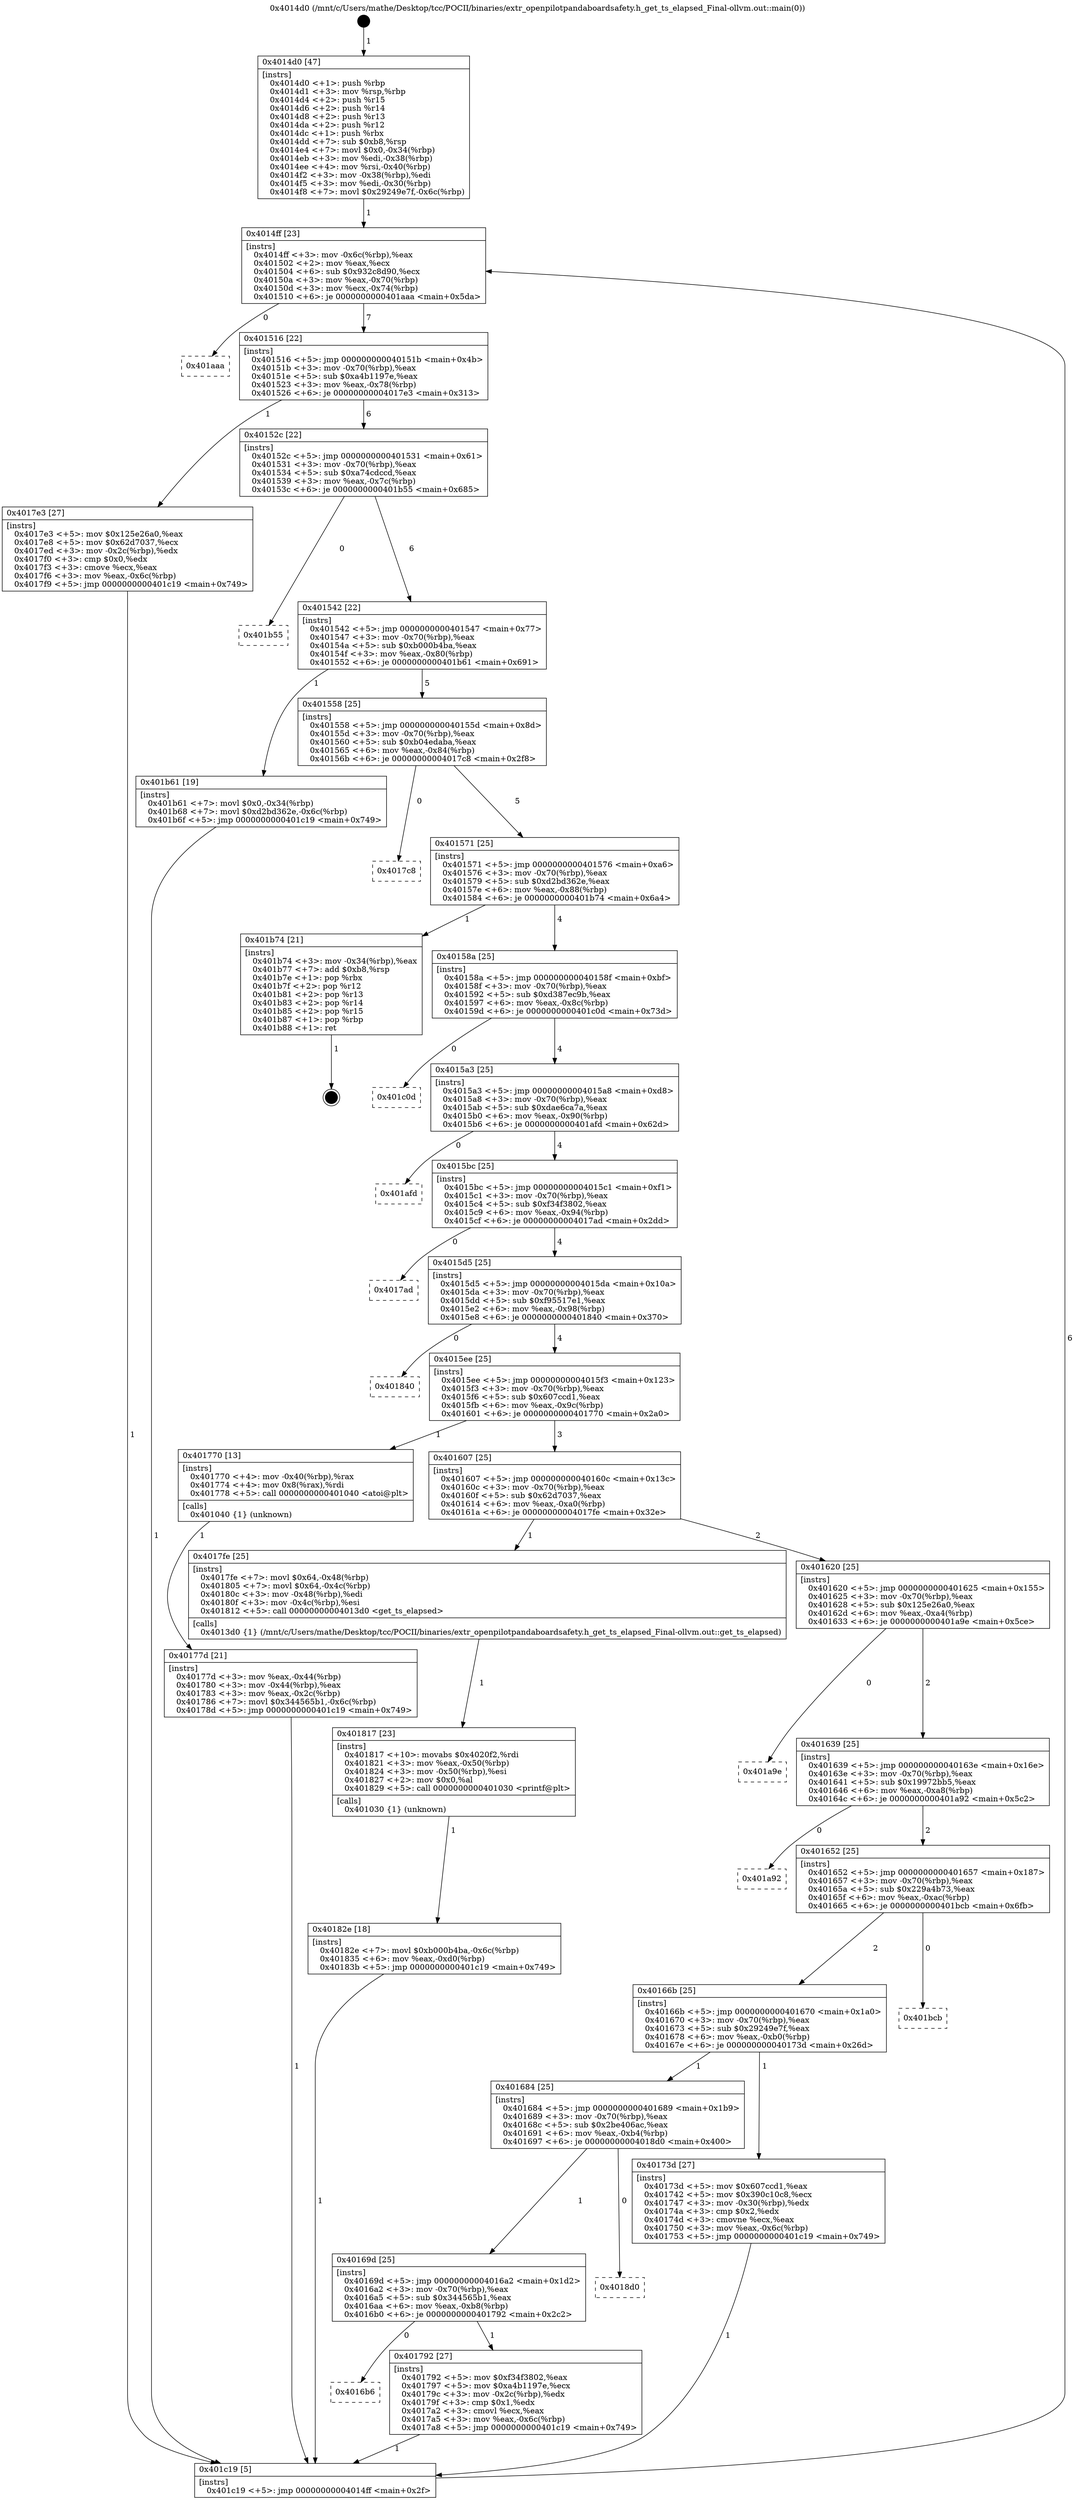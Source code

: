 digraph "0x4014d0" {
  label = "0x4014d0 (/mnt/c/Users/mathe/Desktop/tcc/POCII/binaries/extr_openpilotpandaboardsafety.h_get_ts_elapsed_Final-ollvm.out::main(0))"
  labelloc = "t"
  node[shape=record]

  Entry [label="",width=0.3,height=0.3,shape=circle,fillcolor=black,style=filled]
  "0x4014ff" [label="{
     0x4014ff [23]\l
     | [instrs]\l
     &nbsp;&nbsp;0x4014ff \<+3\>: mov -0x6c(%rbp),%eax\l
     &nbsp;&nbsp;0x401502 \<+2\>: mov %eax,%ecx\l
     &nbsp;&nbsp;0x401504 \<+6\>: sub $0x932c8d90,%ecx\l
     &nbsp;&nbsp;0x40150a \<+3\>: mov %eax,-0x70(%rbp)\l
     &nbsp;&nbsp;0x40150d \<+3\>: mov %ecx,-0x74(%rbp)\l
     &nbsp;&nbsp;0x401510 \<+6\>: je 0000000000401aaa \<main+0x5da\>\l
  }"]
  "0x401aaa" [label="{
     0x401aaa\l
  }", style=dashed]
  "0x401516" [label="{
     0x401516 [22]\l
     | [instrs]\l
     &nbsp;&nbsp;0x401516 \<+5\>: jmp 000000000040151b \<main+0x4b\>\l
     &nbsp;&nbsp;0x40151b \<+3\>: mov -0x70(%rbp),%eax\l
     &nbsp;&nbsp;0x40151e \<+5\>: sub $0xa4b1197e,%eax\l
     &nbsp;&nbsp;0x401523 \<+3\>: mov %eax,-0x78(%rbp)\l
     &nbsp;&nbsp;0x401526 \<+6\>: je 00000000004017e3 \<main+0x313\>\l
  }"]
  Exit [label="",width=0.3,height=0.3,shape=circle,fillcolor=black,style=filled,peripheries=2]
  "0x4017e3" [label="{
     0x4017e3 [27]\l
     | [instrs]\l
     &nbsp;&nbsp;0x4017e3 \<+5\>: mov $0x125e26a0,%eax\l
     &nbsp;&nbsp;0x4017e8 \<+5\>: mov $0x62d7037,%ecx\l
     &nbsp;&nbsp;0x4017ed \<+3\>: mov -0x2c(%rbp),%edx\l
     &nbsp;&nbsp;0x4017f0 \<+3\>: cmp $0x0,%edx\l
     &nbsp;&nbsp;0x4017f3 \<+3\>: cmove %ecx,%eax\l
     &nbsp;&nbsp;0x4017f6 \<+3\>: mov %eax,-0x6c(%rbp)\l
     &nbsp;&nbsp;0x4017f9 \<+5\>: jmp 0000000000401c19 \<main+0x749\>\l
  }"]
  "0x40152c" [label="{
     0x40152c [22]\l
     | [instrs]\l
     &nbsp;&nbsp;0x40152c \<+5\>: jmp 0000000000401531 \<main+0x61\>\l
     &nbsp;&nbsp;0x401531 \<+3\>: mov -0x70(%rbp),%eax\l
     &nbsp;&nbsp;0x401534 \<+5\>: sub $0xa74cdccd,%eax\l
     &nbsp;&nbsp;0x401539 \<+3\>: mov %eax,-0x7c(%rbp)\l
     &nbsp;&nbsp;0x40153c \<+6\>: je 0000000000401b55 \<main+0x685\>\l
  }"]
  "0x40182e" [label="{
     0x40182e [18]\l
     | [instrs]\l
     &nbsp;&nbsp;0x40182e \<+7\>: movl $0xb000b4ba,-0x6c(%rbp)\l
     &nbsp;&nbsp;0x401835 \<+6\>: mov %eax,-0xd0(%rbp)\l
     &nbsp;&nbsp;0x40183b \<+5\>: jmp 0000000000401c19 \<main+0x749\>\l
  }"]
  "0x401b55" [label="{
     0x401b55\l
  }", style=dashed]
  "0x401542" [label="{
     0x401542 [22]\l
     | [instrs]\l
     &nbsp;&nbsp;0x401542 \<+5\>: jmp 0000000000401547 \<main+0x77\>\l
     &nbsp;&nbsp;0x401547 \<+3\>: mov -0x70(%rbp),%eax\l
     &nbsp;&nbsp;0x40154a \<+5\>: sub $0xb000b4ba,%eax\l
     &nbsp;&nbsp;0x40154f \<+3\>: mov %eax,-0x80(%rbp)\l
     &nbsp;&nbsp;0x401552 \<+6\>: je 0000000000401b61 \<main+0x691\>\l
  }"]
  "0x401817" [label="{
     0x401817 [23]\l
     | [instrs]\l
     &nbsp;&nbsp;0x401817 \<+10\>: movabs $0x4020f2,%rdi\l
     &nbsp;&nbsp;0x401821 \<+3\>: mov %eax,-0x50(%rbp)\l
     &nbsp;&nbsp;0x401824 \<+3\>: mov -0x50(%rbp),%esi\l
     &nbsp;&nbsp;0x401827 \<+2\>: mov $0x0,%al\l
     &nbsp;&nbsp;0x401829 \<+5\>: call 0000000000401030 \<printf@plt\>\l
     | [calls]\l
     &nbsp;&nbsp;0x401030 \{1\} (unknown)\l
  }"]
  "0x401b61" [label="{
     0x401b61 [19]\l
     | [instrs]\l
     &nbsp;&nbsp;0x401b61 \<+7\>: movl $0x0,-0x34(%rbp)\l
     &nbsp;&nbsp;0x401b68 \<+7\>: movl $0xd2bd362e,-0x6c(%rbp)\l
     &nbsp;&nbsp;0x401b6f \<+5\>: jmp 0000000000401c19 \<main+0x749\>\l
  }"]
  "0x401558" [label="{
     0x401558 [25]\l
     | [instrs]\l
     &nbsp;&nbsp;0x401558 \<+5\>: jmp 000000000040155d \<main+0x8d\>\l
     &nbsp;&nbsp;0x40155d \<+3\>: mov -0x70(%rbp),%eax\l
     &nbsp;&nbsp;0x401560 \<+5\>: sub $0xb04edaba,%eax\l
     &nbsp;&nbsp;0x401565 \<+6\>: mov %eax,-0x84(%rbp)\l
     &nbsp;&nbsp;0x40156b \<+6\>: je 00000000004017c8 \<main+0x2f8\>\l
  }"]
  "0x4016b6" [label="{
     0x4016b6\l
  }", style=dashed]
  "0x4017c8" [label="{
     0x4017c8\l
  }", style=dashed]
  "0x401571" [label="{
     0x401571 [25]\l
     | [instrs]\l
     &nbsp;&nbsp;0x401571 \<+5\>: jmp 0000000000401576 \<main+0xa6\>\l
     &nbsp;&nbsp;0x401576 \<+3\>: mov -0x70(%rbp),%eax\l
     &nbsp;&nbsp;0x401579 \<+5\>: sub $0xd2bd362e,%eax\l
     &nbsp;&nbsp;0x40157e \<+6\>: mov %eax,-0x88(%rbp)\l
     &nbsp;&nbsp;0x401584 \<+6\>: je 0000000000401b74 \<main+0x6a4\>\l
  }"]
  "0x401792" [label="{
     0x401792 [27]\l
     | [instrs]\l
     &nbsp;&nbsp;0x401792 \<+5\>: mov $0xf34f3802,%eax\l
     &nbsp;&nbsp;0x401797 \<+5\>: mov $0xa4b1197e,%ecx\l
     &nbsp;&nbsp;0x40179c \<+3\>: mov -0x2c(%rbp),%edx\l
     &nbsp;&nbsp;0x40179f \<+3\>: cmp $0x1,%edx\l
     &nbsp;&nbsp;0x4017a2 \<+3\>: cmovl %ecx,%eax\l
     &nbsp;&nbsp;0x4017a5 \<+3\>: mov %eax,-0x6c(%rbp)\l
     &nbsp;&nbsp;0x4017a8 \<+5\>: jmp 0000000000401c19 \<main+0x749\>\l
  }"]
  "0x401b74" [label="{
     0x401b74 [21]\l
     | [instrs]\l
     &nbsp;&nbsp;0x401b74 \<+3\>: mov -0x34(%rbp),%eax\l
     &nbsp;&nbsp;0x401b77 \<+7\>: add $0xb8,%rsp\l
     &nbsp;&nbsp;0x401b7e \<+1\>: pop %rbx\l
     &nbsp;&nbsp;0x401b7f \<+2\>: pop %r12\l
     &nbsp;&nbsp;0x401b81 \<+2\>: pop %r13\l
     &nbsp;&nbsp;0x401b83 \<+2\>: pop %r14\l
     &nbsp;&nbsp;0x401b85 \<+2\>: pop %r15\l
     &nbsp;&nbsp;0x401b87 \<+1\>: pop %rbp\l
     &nbsp;&nbsp;0x401b88 \<+1\>: ret\l
  }"]
  "0x40158a" [label="{
     0x40158a [25]\l
     | [instrs]\l
     &nbsp;&nbsp;0x40158a \<+5\>: jmp 000000000040158f \<main+0xbf\>\l
     &nbsp;&nbsp;0x40158f \<+3\>: mov -0x70(%rbp),%eax\l
     &nbsp;&nbsp;0x401592 \<+5\>: sub $0xd387ec9b,%eax\l
     &nbsp;&nbsp;0x401597 \<+6\>: mov %eax,-0x8c(%rbp)\l
     &nbsp;&nbsp;0x40159d \<+6\>: je 0000000000401c0d \<main+0x73d\>\l
  }"]
  "0x40169d" [label="{
     0x40169d [25]\l
     | [instrs]\l
     &nbsp;&nbsp;0x40169d \<+5\>: jmp 00000000004016a2 \<main+0x1d2\>\l
     &nbsp;&nbsp;0x4016a2 \<+3\>: mov -0x70(%rbp),%eax\l
     &nbsp;&nbsp;0x4016a5 \<+5\>: sub $0x344565b1,%eax\l
     &nbsp;&nbsp;0x4016aa \<+6\>: mov %eax,-0xb8(%rbp)\l
     &nbsp;&nbsp;0x4016b0 \<+6\>: je 0000000000401792 \<main+0x2c2\>\l
  }"]
  "0x401c0d" [label="{
     0x401c0d\l
  }", style=dashed]
  "0x4015a3" [label="{
     0x4015a3 [25]\l
     | [instrs]\l
     &nbsp;&nbsp;0x4015a3 \<+5\>: jmp 00000000004015a8 \<main+0xd8\>\l
     &nbsp;&nbsp;0x4015a8 \<+3\>: mov -0x70(%rbp),%eax\l
     &nbsp;&nbsp;0x4015ab \<+5\>: sub $0xdae6ca7a,%eax\l
     &nbsp;&nbsp;0x4015b0 \<+6\>: mov %eax,-0x90(%rbp)\l
     &nbsp;&nbsp;0x4015b6 \<+6\>: je 0000000000401afd \<main+0x62d\>\l
  }"]
  "0x4018d0" [label="{
     0x4018d0\l
  }", style=dashed]
  "0x401afd" [label="{
     0x401afd\l
  }", style=dashed]
  "0x4015bc" [label="{
     0x4015bc [25]\l
     | [instrs]\l
     &nbsp;&nbsp;0x4015bc \<+5\>: jmp 00000000004015c1 \<main+0xf1\>\l
     &nbsp;&nbsp;0x4015c1 \<+3\>: mov -0x70(%rbp),%eax\l
     &nbsp;&nbsp;0x4015c4 \<+5\>: sub $0xf34f3802,%eax\l
     &nbsp;&nbsp;0x4015c9 \<+6\>: mov %eax,-0x94(%rbp)\l
     &nbsp;&nbsp;0x4015cf \<+6\>: je 00000000004017ad \<main+0x2dd\>\l
  }"]
  "0x40177d" [label="{
     0x40177d [21]\l
     | [instrs]\l
     &nbsp;&nbsp;0x40177d \<+3\>: mov %eax,-0x44(%rbp)\l
     &nbsp;&nbsp;0x401780 \<+3\>: mov -0x44(%rbp),%eax\l
     &nbsp;&nbsp;0x401783 \<+3\>: mov %eax,-0x2c(%rbp)\l
     &nbsp;&nbsp;0x401786 \<+7\>: movl $0x344565b1,-0x6c(%rbp)\l
     &nbsp;&nbsp;0x40178d \<+5\>: jmp 0000000000401c19 \<main+0x749\>\l
  }"]
  "0x4017ad" [label="{
     0x4017ad\l
  }", style=dashed]
  "0x4015d5" [label="{
     0x4015d5 [25]\l
     | [instrs]\l
     &nbsp;&nbsp;0x4015d5 \<+5\>: jmp 00000000004015da \<main+0x10a\>\l
     &nbsp;&nbsp;0x4015da \<+3\>: mov -0x70(%rbp),%eax\l
     &nbsp;&nbsp;0x4015dd \<+5\>: sub $0xf95517e1,%eax\l
     &nbsp;&nbsp;0x4015e2 \<+6\>: mov %eax,-0x98(%rbp)\l
     &nbsp;&nbsp;0x4015e8 \<+6\>: je 0000000000401840 \<main+0x370\>\l
  }"]
  "0x4014d0" [label="{
     0x4014d0 [47]\l
     | [instrs]\l
     &nbsp;&nbsp;0x4014d0 \<+1\>: push %rbp\l
     &nbsp;&nbsp;0x4014d1 \<+3\>: mov %rsp,%rbp\l
     &nbsp;&nbsp;0x4014d4 \<+2\>: push %r15\l
     &nbsp;&nbsp;0x4014d6 \<+2\>: push %r14\l
     &nbsp;&nbsp;0x4014d8 \<+2\>: push %r13\l
     &nbsp;&nbsp;0x4014da \<+2\>: push %r12\l
     &nbsp;&nbsp;0x4014dc \<+1\>: push %rbx\l
     &nbsp;&nbsp;0x4014dd \<+7\>: sub $0xb8,%rsp\l
     &nbsp;&nbsp;0x4014e4 \<+7\>: movl $0x0,-0x34(%rbp)\l
     &nbsp;&nbsp;0x4014eb \<+3\>: mov %edi,-0x38(%rbp)\l
     &nbsp;&nbsp;0x4014ee \<+4\>: mov %rsi,-0x40(%rbp)\l
     &nbsp;&nbsp;0x4014f2 \<+3\>: mov -0x38(%rbp),%edi\l
     &nbsp;&nbsp;0x4014f5 \<+3\>: mov %edi,-0x30(%rbp)\l
     &nbsp;&nbsp;0x4014f8 \<+7\>: movl $0x29249e7f,-0x6c(%rbp)\l
  }"]
  "0x401840" [label="{
     0x401840\l
  }", style=dashed]
  "0x4015ee" [label="{
     0x4015ee [25]\l
     | [instrs]\l
     &nbsp;&nbsp;0x4015ee \<+5\>: jmp 00000000004015f3 \<main+0x123\>\l
     &nbsp;&nbsp;0x4015f3 \<+3\>: mov -0x70(%rbp),%eax\l
     &nbsp;&nbsp;0x4015f6 \<+5\>: sub $0x607ccd1,%eax\l
     &nbsp;&nbsp;0x4015fb \<+6\>: mov %eax,-0x9c(%rbp)\l
     &nbsp;&nbsp;0x401601 \<+6\>: je 0000000000401770 \<main+0x2a0\>\l
  }"]
  "0x401c19" [label="{
     0x401c19 [5]\l
     | [instrs]\l
     &nbsp;&nbsp;0x401c19 \<+5\>: jmp 00000000004014ff \<main+0x2f\>\l
  }"]
  "0x401770" [label="{
     0x401770 [13]\l
     | [instrs]\l
     &nbsp;&nbsp;0x401770 \<+4\>: mov -0x40(%rbp),%rax\l
     &nbsp;&nbsp;0x401774 \<+4\>: mov 0x8(%rax),%rdi\l
     &nbsp;&nbsp;0x401778 \<+5\>: call 0000000000401040 \<atoi@plt\>\l
     | [calls]\l
     &nbsp;&nbsp;0x401040 \{1\} (unknown)\l
  }"]
  "0x401607" [label="{
     0x401607 [25]\l
     | [instrs]\l
     &nbsp;&nbsp;0x401607 \<+5\>: jmp 000000000040160c \<main+0x13c\>\l
     &nbsp;&nbsp;0x40160c \<+3\>: mov -0x70(%rbp),%eax\l
     &nbsp;&nbsp;0x40160f \<+5\>: sub $0x62d7037,%eax\l
     &nbsp;&nbsp;0x401614 \<+6\>: mov %eax,-0xa0(%rbp)\l
     &nbsp;&nbsp;0x40161a \<+6\>: je 00000000004017fe \<main+0x32e\>\l
  }"]
  "0x401684" [label="{
     0x401684 [25]\l
     | [instrs]\l
     &nbsp;&nbsp;0x401684 \<+5\>: jmp 0000000000401689 \<main+0x1b9\>\l
     &nbsp;&nbsp;0x401689 \<+3\>: mov -0x70(%rbp),%eax\l
     &nbsp;&nbsp;0x40168c \<+5\>: sub $0x2be406ac,%eax\l
     &nbsp;&nbsp;0x401691 \<+6\>: mov %eax,-0xb4(%rbp)\l
     &nbsp;&nbsp;0x401697 \<+6\>: je 00000000004018d0 \<main+0x400\>\l
  }"]
  "0x4017fe" [label="{
     0x4017fe [25]\l
     | [instrs]\l
     &nbsp;&nbsp;0x4017fe \<+7\>: movl $0x64,-0x48(%rbp)\l
     &nbsp;&nbsp;0x401805 \<+7\>: movl $0x64,-0x4c(%rbp)\l
     &nbsp;&nbsp;0x40180c \<+3\>: mov -0x48(%rbp),%edi\l
     &nbsp;&nbsp;0x40180f \<+3\>: mov -0x4c(%rbp),%esi\l
     &nbsp;&nbsp;0x401812 \<+5\>: call 00000000004013d0 \<get_ts_elapsed\>\l
     | [calls]\l
     &nbsp;&nbsp;0x4013d0 \{1\} (/mnt/c/Users/mathe/Desktop/tcc/POCII/binaries/extr_openpilotpandaboardsafety.h_get_ts_elapsed_Final-ollvm.out::get_ts_elapsed)\l
  }"]
  "0x401620" [label="{
     0x401620 [25]\l
     | [instrs]\l
     &nbsp;&nbsp;0x401620 \<+5\>: jmp 0000000000401625 \<main+0x155\>\l
     &nbsp;&nbsp;0x401625 \<+3\>: mov -0x70(%rbp),%eax\l
     &nbsp;&nbsp;0x401628 \<+5\>: sub $0x125e26a0,%eax\l
     &nbsp;&nbsp;0x40162d \<+6\>: mov %eax,-0xa4(%rbp)\l
     &nbsp;&nbsp;0x401633 \<+6\>: je 0000000000401a9e \<main+0x5ce\>\l
  }"]
  "0x40173d" [label="{
     0x40173d [27]\l
     | [instrs]\l
     &nbsp;&nbsp;0x40173d \<+5\>: mov $0x607ccd1,%eax\l
     &nbsp;&nbsp;0x401742 \<+5\>: mov $0x390c10c8,%ecx\l
     &nbsp;&nbsp;0x401747 \<+3\>: mov -0x30(%rbp),%edx\l
     &nbsp;&nbsp;0x40174a \<+3\>: cmp $0x2,%edx\l
     &nbsp;&nbsp;0x40174d \<+3\>: cmovne %ecx,%eax\l
     &nbsp;&nbsp;0x401750 \<+3\>: mov %eax,-0x6c(%rbp)\l
     &nbsp;&nbsp;0x401753 \<+5\>: jmp 0000000000401c19 \<main+0x749\>\l
  }"]
  "0x401a9e" [label="{
     0x401a9e\l
  }", style=dashed]
  "0x401639" [label="{
     0x401639 [25]\l
     | [instrs]\l
     &nbsp;&nbsp;0x401639 \<+5\>: jmp 000000000040163e \<main+0x16e\>\l
     &nbsp;&nbsp;0x40163e \<+3\>: mov -0x70(%rbp),%eax\l
     &nbsp;&nbsp;0x401641 \<+5\>: sub $0x19972bb5,%eax\l
     &nbsp;&nbsp;0x401646 \<+6\>: mov %eax,-0xa8(%rbp)\l
     &nbsp;&nbsp;0x40164c \<+6\>: je 0000000000401a92 \<main+0x5c2\>\l
  }"]
  "0x40166b" [label="{
     0x40166b [25]\l
     | [instrs]\l
     &nbsp;&nbsp;0x40166b \<+5\>: jmp 0000000000401670 \<main+0x1a0\>\l
     &nbsp;&nbsp;0x401670 \<+3\>: mov -0x70(%rbp),%eax\l
     &nbsp;&nbsp;0x401673 \<+5\>: sub $0x29249e7f,%eax\l
     &nbsp;&nbsp;0x401678 \<+6\>: mov %eax,-0xb0(%rbp)\l
     &nbsp;&nbsp;0x40167e \<+6\>: je 000000000040173d \<main+0x26d\>\l
  }"]
  "0x401a92" [label="{
     0x401a92\l
  }", style=dashed]
  "0x401652" [label="{
     0x401652 [25]\l
     | [instrs]\l
     &nbsp;&nbsp;0x401652 \<+5\>: jmp 0000000000401657 \<main+0x187\>\l
     &nbsp;&nbsp;0x401657 \<+3\>: mov -0x70(%rbp),%eax\l
     &nbsp;&nbsp;0x40165a \<+5\>: sub $0x229a4b73,%eax\l
     &nbsp;&nbsp;0x40165f \<+6\>: mov %eax,-0xac(%rbp)\l
     &nbsp;&nbsp;0x401665 \<+6\>: je 0000000000401bcb \<main+0x6fb\>\l
  }"]
  "0x401bcb" [label="{
     0x401bcb\l
  }", style=dashed]
  Entry -> "0x4014d0" [label=" 1"]
  "0x4014ff" -> "0x401aaa" [label=" 0"]
  "0x4014ff" -> "0x401516" [label=" 7"]
  "0x401b74" -> Exit [label=" 1"]
  "0x401516" -> "0x4017e3" [label=" 1"]
  "0x401516" -> "0x40152c" [label=" 6"]
  "0x401b61" -> "0x401c19" [label=" 1"]
  "0x40152c" -> "0x401b55" [label=" 0"]
  "0x40152c" -> "0x401542" [label=" 6"]
  "0x40182e" -> "0x401c19" [label=" 1"]
  "0x401542" -> "0x401b61" [label=" 1"]
  "0x401542" -> "0x401558" [label=" 5"]
  "0x401817" -> "0x40182e" [label=" 1"]
  "0x401558" -> "0x4017c8" [label=" 0"]
  "0x401558" -> "0x401571" [label=" 5"]
  "0x4017fe" -> "0x401817" [label=" 1"]
  "0x401571" -> "0x401b74" [label=" 1"]
  "0x401571" -> "0x40158a" [label=" 4"]
  "0x4017e3" -> "0x401c19" [label=" 1"]
  "0x40158a" -> "0x401c0d" [label=" 0"]
  "0x40158a" -> "0x4015a3" [label=" 4"]
  "0x40169d" -> "0x4016b6" [label=" 0"]
  "0x4015a3" -> "0x401afd" [label=" 0"]
  "0x4015a3" -> "0x4015bc" [label=" 4"]
  "0x40169d" -> "0x401792" [label=" 1"]
  "0x4015bc" -> "0x4017ad" [label=" 0"]
  "0x4015bc" -> "0x4015d5" [label=" 4"]
  "0x401684" -> "0x40169d" [label=" 1"]
  "0x4015d5" -> "0x401840" [label=" 0"]
  "0x4015d5" -> "0x4015ee" [label=" 4"]
  "0x401684" -> "0x4018d0" [label=" 0"]
  "0x4015ee" -> "0x401770" [label=" 1"]
  "0x4015ee" -> "0x401607" [label=" 3"]
  "0x401792" -> "0x401c19" [label=" 1"]
  "0x401607" -> "0x4017fe" [label=" 1"]
  "0x401607" -> "0x401620" [label=" 2"]
  "0x40177d" -> "0x401c19" [label=" 1"]
  "0x401620" -> "0x401a9e" [label=" 0"]
  "0x401620" -> "0x401639" [label=" 2"]
  "0x401770" -> "0x40177d" [label=" 1"]
  "0x401639" -> "0x401a92" [label=" 0"]
  "0x401639" -> "0x401652" [label=" 2"]
  "0x4014d0" -> "0x4014ff" [label=" 1"]
  "0x401652" -> "0x401bcb" [label=" 0"]
  "0x401652" -> "0x40166b" [label=" 2"]
  "0x401c19" -> "0x4014ff" [label=" 6"]
  "0x40166b" -> "0x40173d" [label=" 1"]
  "0x40166b" -> "0x401684" [label=" 1"]
  "0x40173d" -> "0x401c19" [label=" 1"]
}
